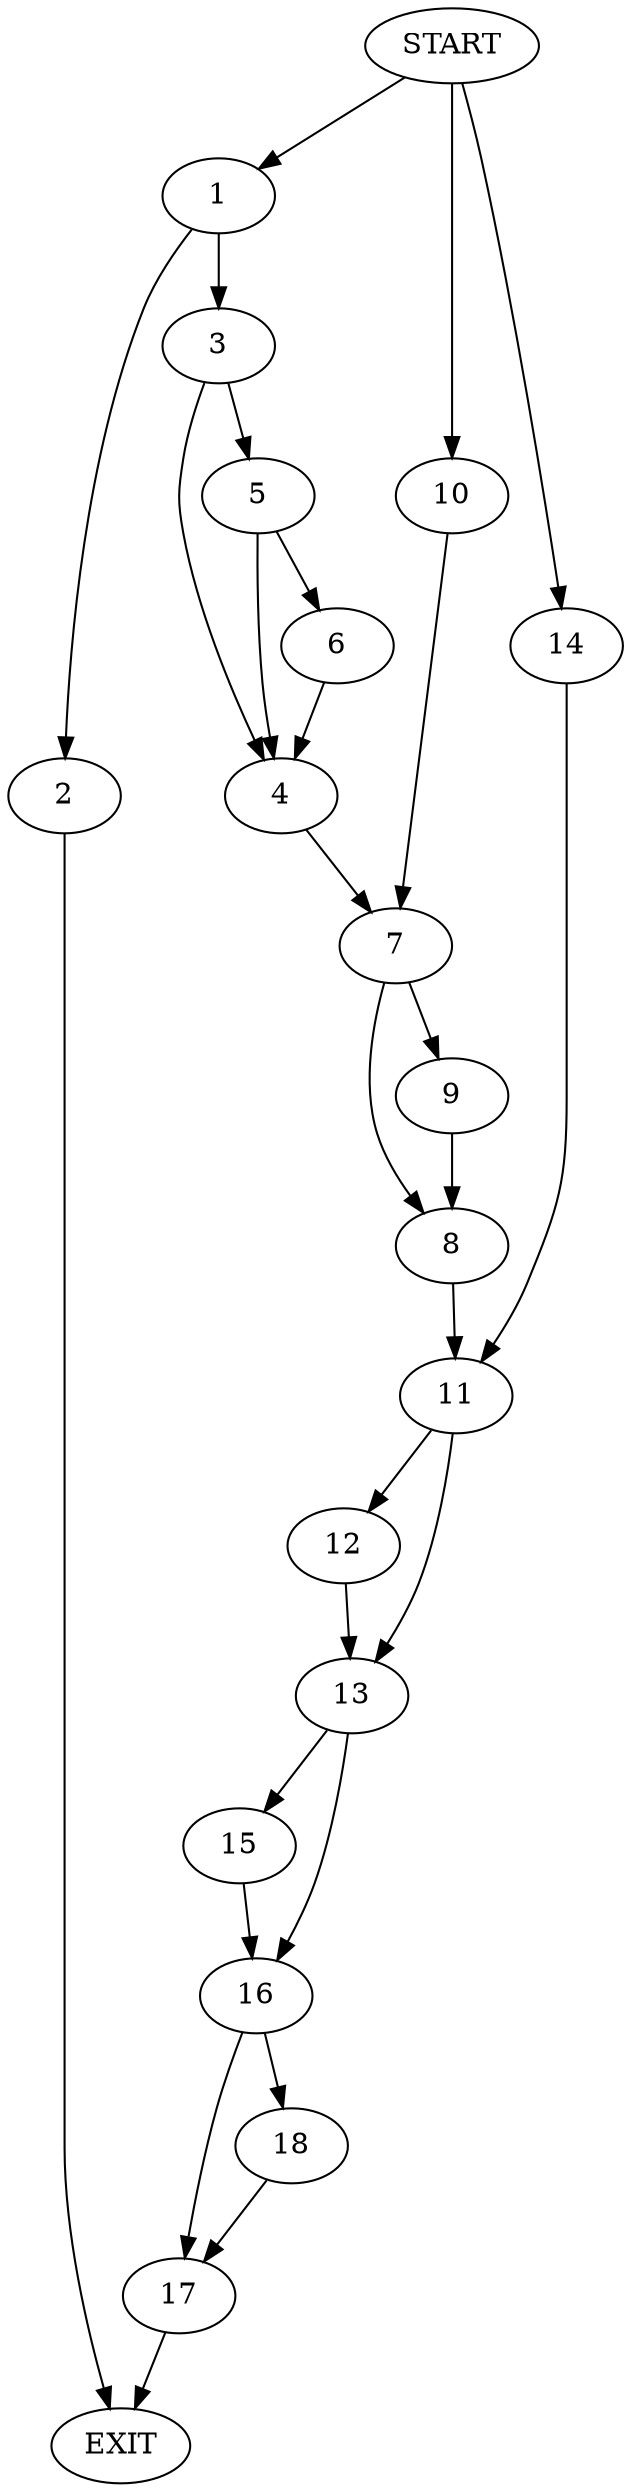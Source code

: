 digraph {
0 [label="START"]
19 [label="EXIT"]
0 -> 1
1 -> 2
1 -> 3
2 -> 19
3 -> 4
3 -> 5
5 -> 4
5 -> 6
4 -> 7
6 -> 4
7 -> 8
7 -> 9
0 -> 10
10 -> 7
8 -> 11
9 -> 8
11 -> 12
11 -> 13
0 -> 14
14 -> 11
13 -> 15
13 -> 16
12 -> 13
15 -> 16
16 -> 17
16 -> 18
17 -> 19
18 -> 17
}

